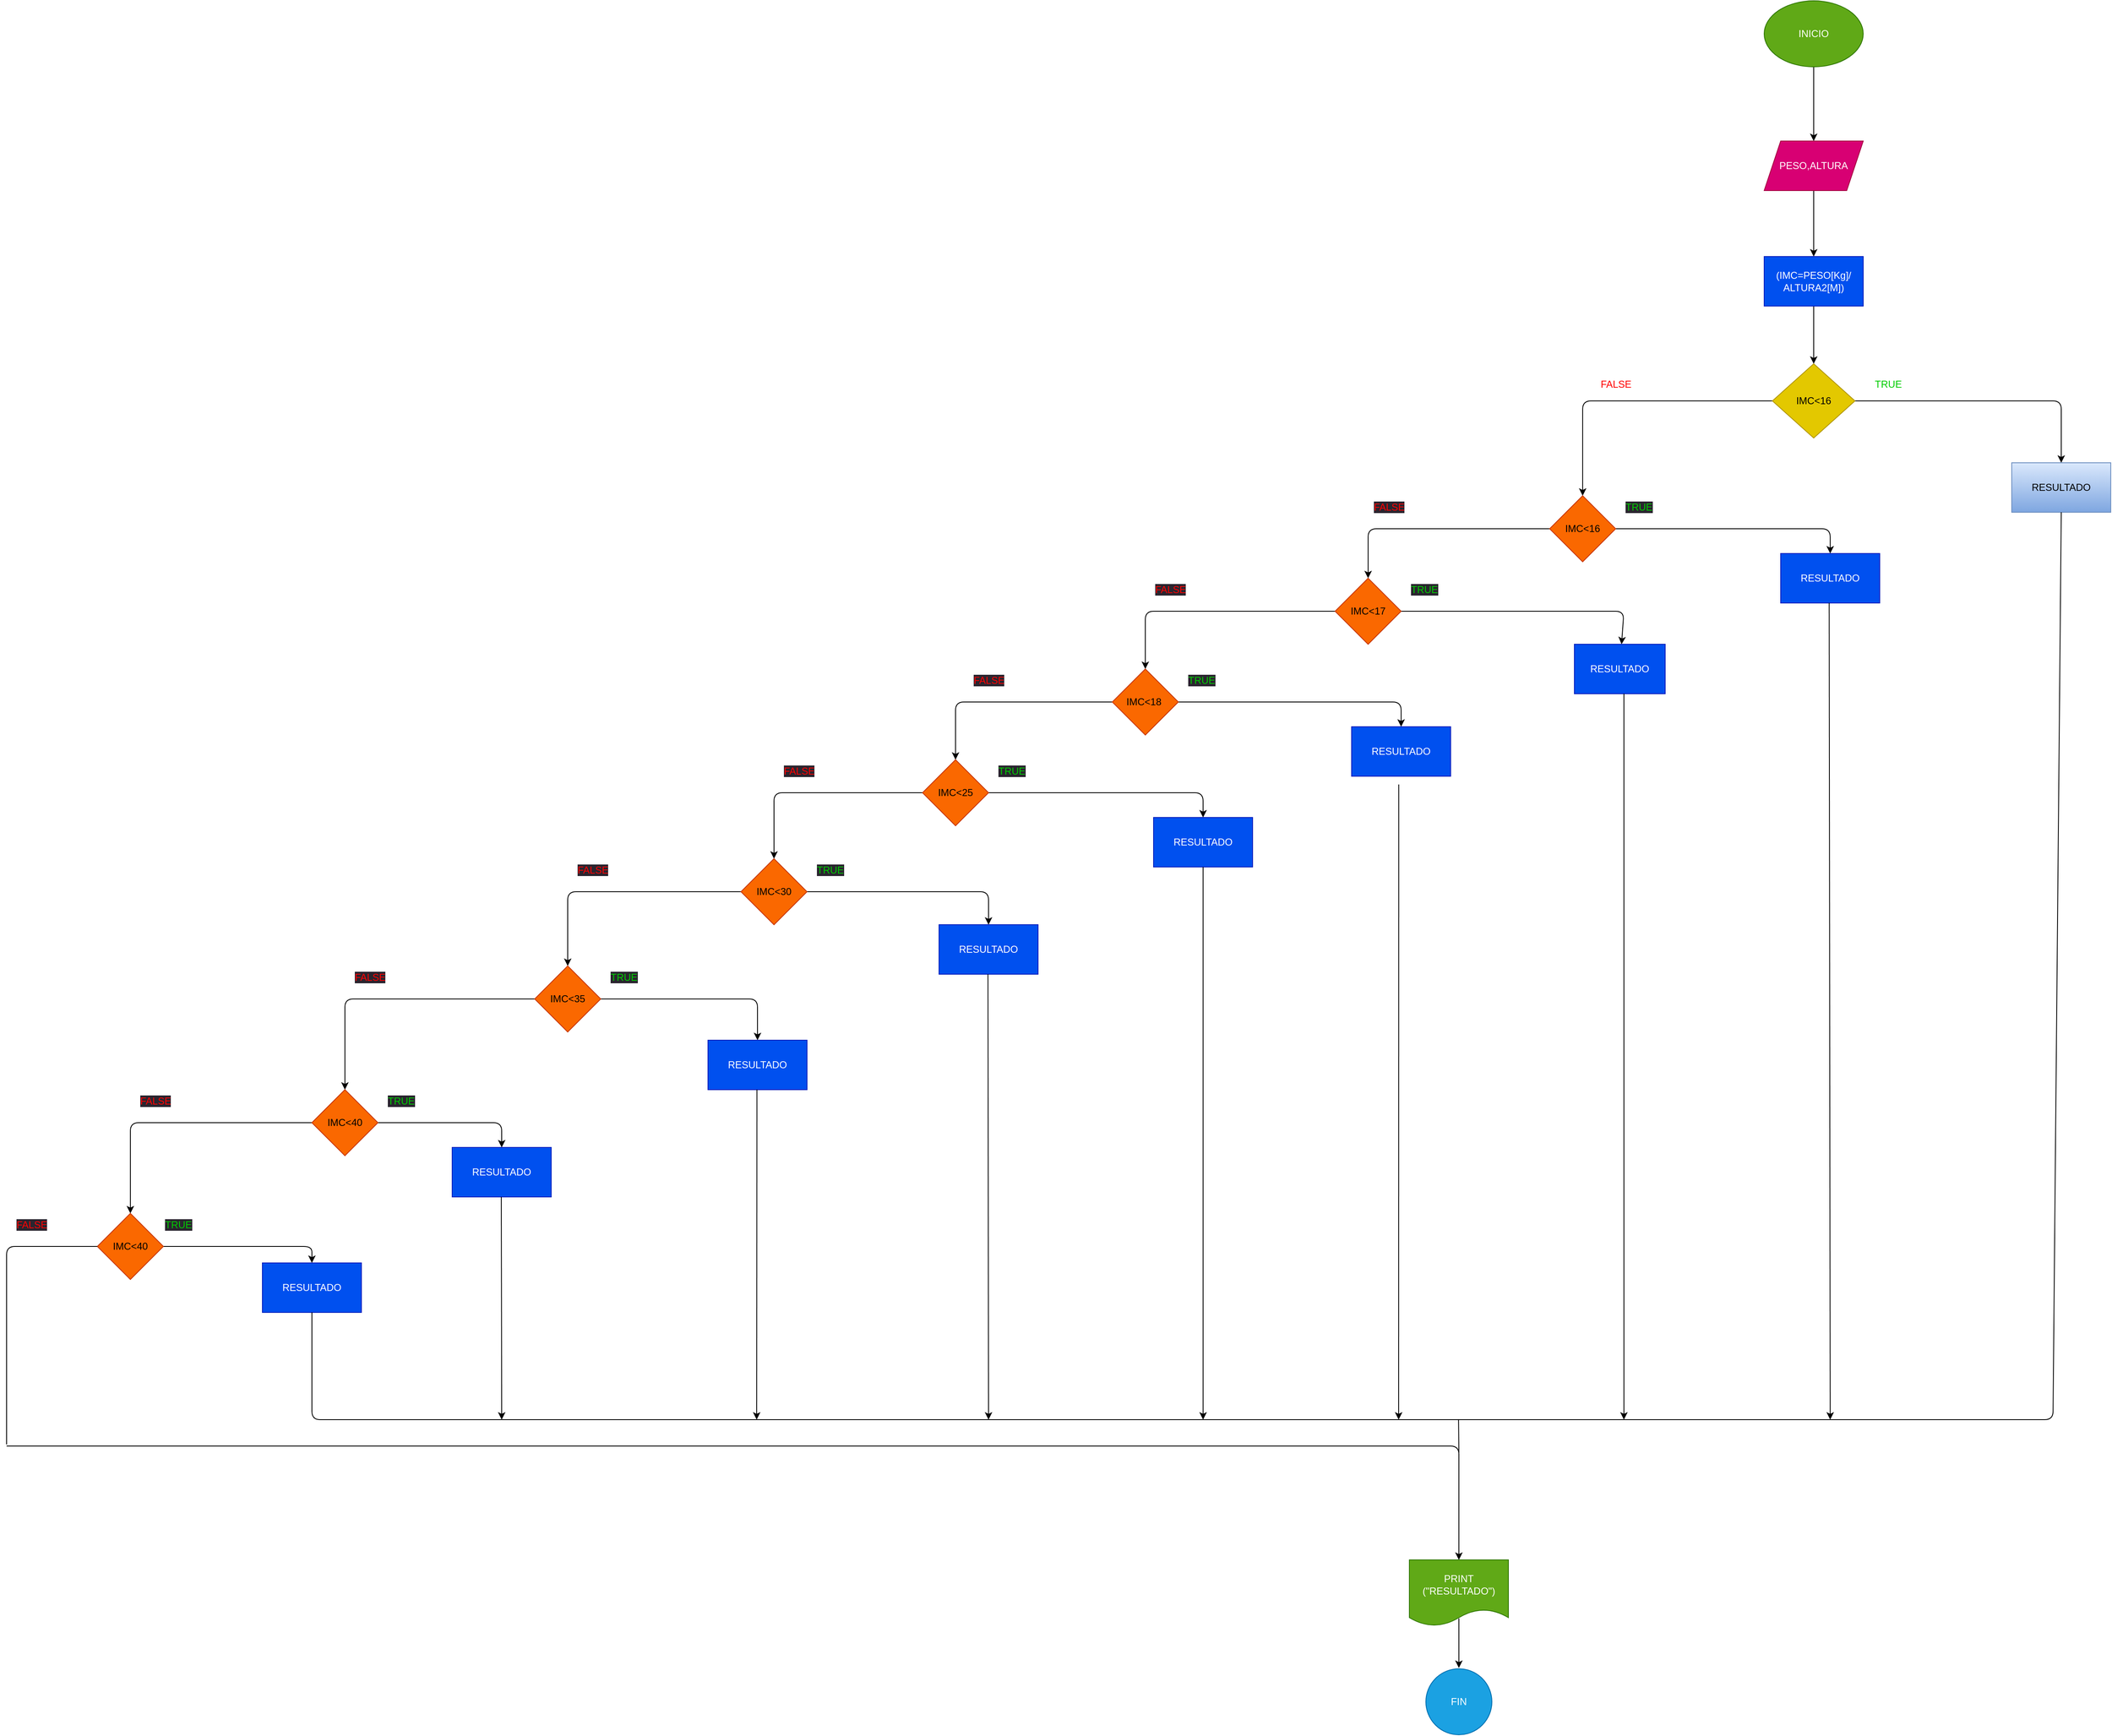<mxfile>
    <diagram id="zq2frxwopGWl3pe0oUoU" name="Page-1">
        <mxGraphModel dx="3080" dy="332" grid="1" gridSize="10" guides="1" tooltips="1" connect="1" arrows="1" fold="1" page="1" pageScale="1" pageWidth="850" pageHeight="1100" math="0" shadow="0">
            <root>
                <mxCell id="0"/>
                <mxCell id="1" parent="0"/>
                <mxCell id="4" value="" style="edgeStyle=none;html=1;" edge="1" parent="1" source="2" target="3">
                    <mxGeometry relative="1" as="geometry"/>
                </mxCell>
                <mxCell id="2" value="&lt;span style=&quot;white-space: pre;&quot;&gt;&#9;&lt;/span&gt;INICIO&amp;nbsp; &amp;nbsp; &amp;nbsp; &amp;nbsp;&amp;nbsp;" style="ellipse;whiteSpace=wrap;html=1;fillColor=#60a917;fontColor=#ffffff;strokeColor=#2D7600;" vertex="1" parent="1">
                    <mxGeometry x="300" y="60" width="120" height="80" as="geometry"/>
                </mxCell>
                <mxCell id="6" value="" style="edgeStyle=none;html=1;" edge="1" parent="1" source="3" target="5">
                    <mxGeometry relative="1" as="geometry"/>
                </mxCell>
                <mxCell id="3" value="PESO,ALTURA" style="shape=parallelogram;perimeter=parallelogramPerimeter;whiteSpace=wrap;html=1;fixedSize=1;fillColor=#d80073;strokeColor=#A50040;fontColor=#ffffff;" vertex="1" parent="1">
                    <mxGeometry x="300" y="230" width="120" height="60" as="geometry"/>
                </mxCell>
                <mxCell id="8" value="" style="edgeStyle=none;html=1;" edge="1" parent="1" source="5" target="7">
                    <mxGeometry relative="1" as="geometry"/>
                </mxCell>
                <mxCell id="5" value="(IMC=PESO[Kg]/&lt;br&gt;ALTURA2[M])" style="whiteSpace=wrap;html=1;fillColor=#0050ef;strokeColor=#001DBC;fontColor=#ffffff;" vertex="1" parent="1">
                    <mxGeometry x="300" y="370" width="120" height="60" as="geometry"/>
                </mxCell>
                <mxCell id="10" value="" style="edgeStyle=none;html=1;" edge="1" parent="1" source="7" target="9">
                    <mxGeometry relative="1" as="geometry">
                        <Array as="points">
                            <mxPoint x="80" y="545"/>
                        </Array>
                    </mxGeometry>
                </mxCell>
                <mxCell id="12" value="" style="edgeStyle=none;html=1;" edge="1" parent="1" source="7" target="11">
                    <mxGeometry relative="1" as="geometry">
                        <Array as="points">
                            <mxPoint x="660" y="545"/>
                        </Array>
                    </mxGeometry>
                </mxCell>
                <mxCell id="7" value="IMC&amp;lt;16" style="rhombus;whiteSpace=wrap;html=1;fillColor=#e3c800;strokeColor=#B09500;fontColor=#000000;" vertex="1" parent="1">
                    <mxGeometry x="310" y="500" width="100" height="90" as="geometry"/>
                </mxCell>
                <mxCell id="14" value="" style="edgeStyle=none;html=1;" edge="1" parent="1" source="9" target="13">
                    <mxGeometry relative="1" as="geometry">
                        <Array as="points">
                            <mxPoint x="-180" y="700"/>
                        </Array>
                    </mxGeometry>
                </mxCell>
                <mxCell id="30" value="" style="edgeStyle=none;html=1;" edge="1" parent="1" source="9" target="29">
                    <mxGeometry relative="1" as="geometry">
                        <Array as="points">
                            <mxPoint x="380" y="700"/>
                        </Array>
                    </mxGeometry>
                </mxCell>
                <mxCell id="9" value="IMC&amp;lt;16" style="rhombus;whiteSpace=wrap;html=1;fillColor=#fa6800;strokeColor=#C73500;fontColor=#000000;" vertex="1" parent="1">
                    <mxGeometry x="40" y="660" width="80" height="80" as="geometry"/>
                </mxCell>
                <mxCell id="11" value="RESULTADO" style="whiteSpace=wrap;html=1;fillColor=#dae8fc;strokeColor=#6c8ebf;gradientColor=#7ea6e0;" vertex="1" parent="1">
                    <mxGeometry x="600" y="620" width="120" height="60" as="geometry"/>
                </mxCell>
                <mxCell id="16" value="" style="edgeStyle=none;html=1;" edge="1" parent="1" source="13" target="15">
                    <mxGeometry relative="1" as="geometry">
                        <Array as="points">
                            <mxPoint x="-450" y="800"/>
                        </Array>
                    </mxGeometry>
                </mxCell>
                <mxCell id="32" value="" style="edgeStyle=none;html=1;" edge="1" parent="1" source="13" target="31">
                    <mxGeometry relative="1" as="geometry">
                        <Array as="points">
                            <mxPoint x="130" y="800"/>
                        </Array>
                    </mxGeometry>
                </mxCell>
                <mxCell id="13" value="IMC&amp;lt;17" style="rhombus;whiteSpace=wrap;html=1;fillColor=#fa6800;strokeColor=#C73500;fontColor=#000000;" vertex="1" parent="1">
                    <mxGeometry x="-220" y="760" width="80" height="80" as="geometry"/>
                </mxCell>
                <mxCell id="18" value="" style="edgeStyle=none;html=1;" edge="1" parent="1" source="15" target="17">
                    <mxGeometry relative="1" as="geometry">
                        <Array as="points">
                            <mxPoint x="-680" y="910"/>
                        </Array>
                    </mxGeometry>
                </mxCell>
                <mxCell id="34" value="" style="edgeStyle=none;html=1;" edge="1" parent="1" source="15" target="33">
                    <mxGeometry relative="1" as="geometry">
                        <Array as="points">
                            <mxPoint x="-140" y="910"/>
                        </Array>
                    </mxGeometry>
                </mxCell>
                <mxCell id="15" value="IMC&amp;lt;18&amp;nbsp;" style="rhombus;whiteSpace=wrap;html=1;fillColor=#fa6800;strokeColor=#C73500;fontColor=#000000;" vertex="1" parent="1">
                    <mxGeometry x="-490" y="870" width="80" height="80" as="geometry"/>
                </mxCell>
                <mxCell id="20" value="" style="edgeStyle=none;html=1;" edge="1" parent="1" source="17" target="19">
                    <mxGeometry relative="1" as="geometry">
                        <Array as="points">
                            <mxPoint x="-900" y="1020"/>
                        </Array>
                    </mxGeometry>
                </mxCell>
                <mxCell id="36" value="" style="edgeStyle=none;html=1;" edge="1" parent="1" source="17" target="35">
                    <mxGeometry relative="1" as="geometry">
                        <Array as="points">
                            <mxPoint x="-380" y="1020"/>
                        </Array>
                    </mxGeometry>
                </mxCell>
                <mxCell id="17" value="IMC&amp;lt;25" style="rhombus;whiteSpace=wrap;html=1;fillColor=#fa6800;strokeColor=#C73500;fontColor=#000000;" vertex="1" parent="1">
                    <mxGeometry x="-720" y="980" width="80" height="80" as="geometry"/>
                </mxCell>
                <mxCell id="22" value="" style="edgeStyle=none;html=1;" edge="1" parent="1" source="19" target="21">
                    <mxGeometry relative="1" as="geometry">
                        <Array as="points">
                            <mxPoint x="-1150" y="1140"/>
                        </Array>
                    </mxGeometry>
                </mxCell>
                <mxCell id="38" value="" style="edgeStyle=none;html=1;" edge="1" parent="1" source="19" target="37">
                    <mxGeometry relative="1" as="geometry">
                        <Array as="points">
                            <mxPoint x="-640" y="1140"/>
                        </Array>
                    </mxGeometry>
                </mxCell>
                <mxCell id="19" value="IMC&amp;lt;30" style="rhombus;whiteSpace=wrap;html=1;fillColor=#fa6800;strokeColor=#C73500;fontColor=#000000;" vertex="1" parent="1">
                    <mxGeometry x="-940" y="1100" width="80" height="80" as="geometry"/>
                </mxCell>
                <mxCell id="25" value="" style="edgeStyle=none;html=1;" edge="1" parent="1" source="21">
                    <mxGeometry relative="1" as="geometry">
                        <mxPoint x="-1420" y="1380" as="targetPoint"/>
                        <Array as="points">
                            <mxPoint x="-1420" y="1270"/>
                        </Array>
                    </mxGeometry>
                </mxCell>
                <mxCell id="42" value="" style="edgeStyle=none;html=1;" edge="1" parent="1" source="21" target="41">
                    <mxGeometry relative="1" as="geometry">
                        <Array as="points">
                            <mxPoint x="-920" y="1270"/>
                        </Array>
                    </mxGeometry>
                </mxCell>
                <mxCell id="21" value="IMC&amp;lt;35" style="rhombus;whiteSpace=wrap;html=1;fillColor=#fa6800;strokeColor=#C73500;fontColor=#000000;" vertex="1" parent="1">
                    <mxGeometry x="-1190" y="1230" width="80" height="80" as="geometry"/>
                </mxCell>
                <mxCell id="28" value="" style="edgeStyle=none;html=1;" edge="1" parent="1" source="26" target="27">
                    <mxGeometry relative="1" as="geometry">
                        <Array as="points">
                            <mxPoint x="-1680" y="1420"/>
                        </Array>
                    </mxGeometry>
                </mxCell>
                <mxCell id="44" value="" style="edgeStyle=none;html=1;" edge="1" parent="1" source="26" target="43">
                    <mxGeometry relative="1" as="geometry">
                        <Array as="points">
                            <mxPoint x="-1230" y="1420"/>
                        </Array>
                    </mxGeometry>
                </mxCell>
                <mxCell id="26" value="IMC&amp;lt;40" style="rhombus;whiteSpace=wrap;html=1;fillColor=#fa6800;fontColor=#000000;strokeColor=#C73500;" vertex="1" parent="1">
                    <mxGeometry x="-1460" y="1380" width="80" height="80" as="geometry"/>
                </mxCell>
                <mxCell id="46" value="" style="edgeStyle=none;html=1;" edge="1" parent="1" source="27" target="45">
                    <mxGeometry relative="1" as="geometry">
                        <Array as="points">
                            <mxPoint x="-1460" y="1570"/>
                        </Array>
                    </mxGeometry>
                </mxCell>
                <mxCell id="27" value="IMC&amp;lt;40" style="rhombus;whiteSpace=wrap;html=1;fillColor=#fa6800;fontColor=#000000;strokeColor=#C73500;" vertex="1" parent="1">
                    <mxGeometry x="-1720" y="1530" width="80" height="80" as="geometry"/>
                </mxCell>
                <mxCell id="29" value="RESULTADO" style="whiteSpace=wrap;html=1;fillColor=#0050ef;strokeColor=#001DBC;fontColor=#ffffff;" vertex="1" parent="1">
                    <mxGeometry x="320" y="730" width="120" height="60" as="geometry"/>
                </mxCell>
                <mxCell id="31" value="RESULTADO" style="whiteSpace=wrap;html=1;fillColor=#0050ef;strokeColor=#001DBC;fontColor=#ffffff;" vertex="1" parent="1">
                    <mxGeometry x="70" y="840" width="110" height="60" as="geometry"/>
                </mxCell>
                <mxCell id="33" value="RESULTADO" style="whiteSpace=wrap;html=1;fillColor=#0050ef;strokeColor=#001DBC;fontColor=#ffffff;" vertex="1" parent="1">
                    <mxGeometry x="-200" y="940" width="120" height="60" as="geometry"/>
                </mxCell>
                <mxCell id="35" value="RESULTADO" style="whiteSpace=wrap;html=1;fillColor=#0050ef;strokeColor=#001DBC;fontColor=#ffffff;" vertex="1" parent="1">
                    <mxGeometry x="-440" y="1050" width="120" height="60" as="geometry"/>
                </mxCell>
                <mxCell id="37" value="RESULTADO" style="whiteSpace=wrap;html=1;fillColor=#0050ef;strokeColor=#001DBC;fontColor=#ffffff;" vertex="1" parent="1">
                    <mxGeometry x="-700" y="1180" width="120" height="60" as="geometry"/>
                </mxCell>
                <mxCell id="41" value="RESULTADO" style="whiteSpace=wrap;html=1;fillColor=#0050ef;strokeColor=#001DBC;fontColor=#ffffff;" vertex="1" parent="1">
                    <mxGeometry x="-980" y="1320" width="120" height="60" as="geometry"/>
                </mxCell>
                <mxCell id="43" value="RESULTADO" style="whiteSpace=wrap;html=1;fillColor=#0050ef;strokeColor=#001DBC;fontColor=#ffffff;" vertex="1" parent="1">
                    <mxGeometry x="-1290" y="1450" width="120" height="60" as="geometry"/>
                </mxCell>
                <mxCell id="45" value="RESULTADO" style="whiteSpace=wrap;html=1;fillColor=#0050ef;strokeColor=#001DBC;fontColor=#ffffff;" vertex="1" parent="1">
                    <mxGeometry x="-1520" y="1590" width="120" height="60" as="geometry"/>
                </mxCell>
                <mxCell id="47" value="" style="endArrow=none;html=1;" edge="1" parent="1">
                    <mxGeometry width="50" height="50" relative="1" as="geometry">
                        <mxPoint x="-1830" y="1810" as="sourcePoint"/>
                        <mxPoint x="-1720" y="1570" as="targetPoint"/>
                        <Array as="points">
                            <mxPoint x="-1830" y="1570"/>
                        </Array>
                    </mxGeometry>
                </mxCell>
                <mxCell id="48" value="" style="endArrow=classic;html=1;entryX=0.5;entryY=0;entryDx=0;entryDy=0;" edge="1" parent="1" target="49">
                    <mxGeometry width="50" height="50" relative="1" as="geometry">
                        <mxPoint x="-1830" y="1812" as="sourcePoint"/>
                        <mxPoint x="-80" y="1952" as="targetPoint"/>
                        <Array as="points">
                            <mxPoint x="-70" y="1812"/>
                        </Array>
                    </mxGeometry>
                </mxCell>
                <mxCell id="52" value="" style="edgeStyle=none;html=1;" edge="1" parent="1">
                    <mxGeometry relative="1" as="geometry">
                        <mxPoint x="-70" y="2021" as="sourcePoint"/>
                        <mxPoint x="-70" y="2081" as="targetPoint"/>
                    </mxGeometry>
                </mxCell>
                <mxCell id="49" value="PRINT&lt;br&gt;(&quot;RESULTADO&quot;)" style="shape=document;whiteSpace=wrap;html=1;boundedLbl=1;fillColor=#60a917;fontColor=#ffffff;strokeColor=#2D7600;size=0.25;" vertex="1" parent="1">
                    <mxGeometry x="-130" y="1950" width="120" height="80" as="geometry"/>
                </mxCell>
                <mxCell id="51" value="FIN" style="ellipse;whiteSpace=wrap;html=1;fillColor=#1ba1e2;strokeColor=#006EAF;fontColor=#ffffff;" vertex="1" parent="1">
                    <mxGeometry x="-110" y="2082" width="80" height="80" as="geometry"/>
                </mxCell>
                <mxCell id="53" value="" style="endArrow=none;html=1;" edge="1" parent="1">
                    <mxGeometry width="50" height="50" relative="1" as="geometry">
                        <mxPoint x="-70" y="1780" as="sourcePoint"/>
                        <mxPoint x="-1460" y="1650" as="targetPoint"/>
                        <Array as="points">
                            <mxPoint x="-1460" y="1780"/>
                        </Array>
                    </mxGeometry>
                </mxCell>
                <mxCell id="54" value="" style="endArrow=none;html=1;" edge="1" parent="1">
                    <mxGeometry width="50" height="50" relative="1" as="geometry">
                        <mxPoint x="-70.42" y="1780" as="sourcePoint"/>
                        <mxPoint x="-70" y="1820" as="targetPoint"/>
                    </mxGeometry>
                </mxCell>
                <mxCell id="55" value="" style="endArrow=none;html=1;" edge="1" parent="1">
                    <mxGeometry width="50" height="50" relative="1" as="geometry">
                        <mxPoint x="-130" y="1780" as="sourcePoint"/>
                        <mxPoint x="660" y="680" as="targetPoint"/>
                        <Array as="points">
                            <mxPoint x="650" y="1780"/>
                        </Array>
                    </mxGeometry>
                </mxCell>
                <mxCell id="57" value="" style="endArrow=classic;html=1;" edge="1" parent="1">
                    <mxGeometry width="50" height="50" relative="1" as="geometry">
                        <mxPoint x="-1230.48" y="1510" as="sourcePoint"/>
                        <mxPoint x="-1230" y="1780" as="targetPoint"/>
                    </mxGeometry>
                </mxCell>
                <mxCell id="58" value="" style="endArrow=classic;html=1;" edge="1" parent="1">
                    <mxGeometry width="50" height="50" relative="1" as="geometry">
                        <mxPoint x="-920.67" y="1380" as="sourcePoint"/>
                        <mxPoint x="-921" y="1780" as="targetPoint"/>
                    </mxGeometry>
                </mxCell>
                <mxCell id="59" value="" style="endArrow=classic;html=1;" edge="1" parent="1">
                    <mxGeometry width="50" height="50" relative="1" as="geometry">
                        <mxPoint x="-640.71" y="1240" as="sourcePoint"/>
                        <mxPoint x="-640" y="1780" as="targetPoint"/>
                    </mxGeometry>
                </mxCell>
                <mxCell id="60" value="" style="endArrow=classic;html=1;" edge="1" parent="1">
                    <mxGeometry width="50" height="50" relative="1" as="geometry">
                        <mxPoint x="-380" y="1110" as="sourcePoint"/>
                        <mxPoint x="-380" y="1780" as="targetPoint"/>
                    </mxGeometry>
                </mxCell>
                <mxCell id="61" value="" style="endArrow=classic;html=1;" edge="1" parent="1">
                    <mxGeometry width="50" height="50" relative="1" as="geometry">
                        <mxPoint x="-142.86" y="1010" as="sourcePoint"/>
                        <mxPoint x="-143" y="1780" as="targetPoint"/>
                    </mxGeometry>
                </mxCell>
                <mxCell id="62" value="" style="endArrow=classic;html=1;" edge="1" parent="1">
                    <mxGeometry width="50" height="50" relative="1" as="geometry">
                        <mxPoint x="130" y="900" as="sourcePoint"/>
                        <mxPoint x="130" y="1780" as="targetPoint"/>
                    </mxGeometry>
                </mxCell>
                <mxCell id="63" value="" style="endArrow=classic;html=1;" edge="1" parent="1">
                    <mxGeometry width="50" height="50" relative="1" as="geometry">
                        <mxPoint x="378.75" y="790" as="sourcePoint"/>
                        <mxPoint x="380" y="1780" as="targetPoint"/>
                    </mxGeometry>
                </mxCell>
                <mxCell id="64" value="&lt;font color=&quot;#ff0000&quot;&gt;FALSE&lt;/font&gt;" style="text;html=1;align=center;verticalAlign=middle;resizable=0;points=[];autosize=1;strokeColor=none;fillColor=none;" vertex="1" parent="1">
                    <mxGeometry x="90" y="510" width="60" height="30" as="geometry"/>
                </mxCell>
                <mxCell id="67" value="&lt;span style=&quot;color: rgb(255, 0, 0); font-family: Helvetica; font-size: 12px; font-style: normal; font-variant-ligatures: normal; font-variant-caps: normal; font-weight: 400; letter-spacing: normal; orphans: 2; text-align: center; text-indent: 0px; text-transform: none; widows: 2; word-spacing: 0px; -webkit-text-stroke-width: 0px; background-color: rgb(42, 37, 47); text-decoration-thickness: initial; text-decoration-style: initial; text-decoration-color: initial; float: none; display: inline !important;&quot;&gt;FALSE&lt;/span&gt;" style="text;whiteSpace=wrap;html=1;fontColor=#FF0000;" vertex="1" parent="1">
                    <mxGeometry x="-175" y="660" width="70" height="40" as="geometry"/>
                </mxCell>
                <mxCell id="68" value="&lt;span style=&quot;color: rgb(255, 0, 0); font-family: Helvetica; font-size: 12px; font-style: normal; font-variant-ligatures: normal; font-variant-caps: normal; font-weight: 400; letter-spacing: normal; orphans: 2; text-align: center; text-indent: 0px; text-transform: none; widows: 2; word-spacing: 0px; -webkit-text-stroke-width: 0px; background-color: rgb(42, 37, 47); text-decoration-thickness: initial; text-decoration-style: initial; text-decoration-color: initial; float: none; display: inline !important;&quot;&gt;FALSE&lt;/span&gt;" style="text;whiteSpace=wrap;html=1;fontColor=#FF0000;" vertex="1" parent="1">
                    <mxGeometry x="-440" y="760" width="70" height="40" as="geometry"/>
                </mxCell>
                <mxCell id="69" value="&lt;span style=&quot;color: rgb(255, 0, 0); font-family: Helvetica; font-size: 12px; font-style: normal; font-variant-ligatures: normal; font-variant-caps: normal; font-weight: 400; letter-spacing: normal; orphans: 2; text-align: center; text-indent: 0px; text-transform: none; widows: 2; word-spacing: 0px; -webkit-text-stroke-width: 0px; background-color: rgb(42, 37, 47); text-decoration-thickness: initial; text-decoration-style: initial; text-decoration-color: initial; float: none; display: inline !important;&quot;&gt;FALSE&lt;/span&gt;" style="text;whiteSpace=wrap;html=1;fontColor=#FF0000;" vertex="1" parent="1">
                    <mxGeometry x="-660" y="870" width="70" height="40" as="geometry"/>
                </mxCell>
                <mxCell id="70" value="&lt;span style=&quot;color: rgb(255, 0, 0); font-family: Helvetica; font-size: 12px; font-style: normal; font-variant-ligatures: normal; font-variant-caps: normal; font-weight: 400; letter-spacing: normal; orphans: 2; text-align: center; text-indent: 0px; text-transform: none; widows: 2; word-spacing: 0px; -webkit-text-stroke-width: 0px; background-color: rgb(42, 37, 47); text-decoration-thickness: initial; text-decoration-style: initial; text-decoration-color: initial; float: none; display: inline !important;&quot;&gt;FALSE&lt;/span&gt;" style="text;whiteSpace=wrap;html=1;fontColor=#FF0000;" vertex="1" parent="1">
                    <mxGeometry x="-890" y="980" width="70" height="40" as="geometry"/>
                </mxCell>
                <mxCell id="71" value="&lt;span style=&quot;color: rgb(255, 0, 0); font-family: Helvetica; font-size: 12px; font-style: normal; font-variant-ligatures: normal; font-variant-caps: normal; font-weight: 400; letter-spacing: normal; orphans: 2; text-align: center; text-indent: 0px; text-transform: none; widows: 2; word-spacing: 0px; -webkit-text-stroke-width: 0px; background-color: rgb(42, 37, 47); text-decoration-thickness: initial; text-decoration-style: initial; text-decoration-color: initial; float: none; display: inline !important;&quot;&gt;FALSE&lt;/span&gt;" style="text;whiteSpace=wrap;html=1;fontColor=#FF0000;" vertex="1" parent="1">
                    <mxGeometry x="-1140" y="1100" width="70" height="40" as="geometry"/>
                </mxCell>
                <mxCell id="72" value="&lt;span style=&quot;color: rgb(255, 0, 0); font-family: Helvetica; font-size: 12px; font-style: normal; font-variant-ligatures: normal; font-variant-caps: normal; font-weight: 400; letter-spacing: normal; orphans: 2; text-align: center; text-indent: 0px; text-transform: none; widows: 2; word-spacing: 0px; -webkit-text-stroke-width: 0px; background-color: rgb(42, 37, 47); text-decoration-thickness: initial; text-decoration-style: initial; text-decoration-color: initial; float: none; display: inline !important;&quot;&gt;FALSE&lt;/span&gt;" style="text;whiteSpace=wrap;html=1;fontColor=#FF0000;" vertex="1" parent="1">
                    <mxGeometry x="-1410" y="1230" width="70" height="40" as="geometry"/>
                </mxCell>
                <mxCell id="73" value="&lt;span style=&quot;color: rgb(255, 0, 0); font-family: Helvetica; font-size: 12px; font-style: normal; font-variant-ligatures: normal; font-variant-caps: normal; font-weight: 400; letter-spacing: normal; orphans: 2; text-align: center; text-indent: 0px; text-transform: none; widows: 2; word-spacing: 0px; -webkit-text-stroke-width: 0px; background-color: rgb(42, 37, 47); text-decoration-thickness: initial; text-decoration-style: initial; text-decoration-color: initial; float: none; display: inline !important;&quot;&gt;FALSE&lt;/span&gt;" style="text;whiteSpace=wrap;html=1;fontColor=#FF0000;" vertex="1" parent="1">
                    <mxGeometry x="-1670" y="1380" width="70" height="40" as="geometry"/>
                </mxCell>
                <mxCell id="74" value="&lt;span style=&quot;color: rgb(255, 0, 0); font-family: Helvetica; font-size: 12px; font-style: normal; font-variant-ligatures: normal; font-variant-caps: normal; font-weight: 400; letter-spacing: normal; orphans: 2; text-align: center; text-indent: 0px; text-transform: none; widows: 2; word-spacing: 0px; -webkit-text-stroke-width: 0px; background-color: rgb(42, 37, 47); text-decoration-thickness: initial; text-decoration-style: initial; text-decoration-color: initial; float: none; display: inline !important;&quot;&gt;FALSE&lt;/span&gt;" style="text;whiteSpace=wrap;html=1;fontColor=#FF0000;" vertex="1" parent="1">
                    <mxGeometry x="-1820" y="1530" width="70" height="40" as="geometry"/>
                </mxCell>
                <mxCell id="75" value="&lt;font color=&quot;#00cc00&quot;&gt;TRUE&lt;/font&gt;" style="text;html=1;align=center;verticalAlign=middle;resizable=0;points=[];autosize=1;" vertex="1" parent="1">
                    <mxGeometry x="420" y="510" width="60" height="30" as="geometry"/>
                </mxCell>
                <mxCell id="76" value="&lt;span style=&quot;color: rgb(0, 204, 0); font-family: Helvetica; font-size: 12px; font-style: normal; font-variant-ligatures: normal; font-variant-caps: normal; font-weight: 400; letter-spacing: normal; orphans: 2; text-align: center; text-indent: 0px; text-transform: none; widows: 2; word-spacing: 0px; -webkit-text-stroke-width: 0px; background-color: rgb(42, 37, 47); text-decoration-thickness: initial; text-decoration-style: initial; text-decoration-color: initial; float: none; display: inline !important;&quot;&gt;TRUE&lt;/span&gt;" style="text;whiteSpace=wrap;html=1;fontColor=#00CC00;" vertex="1" parent="1">
                    <mxGeometry x="130" y="660" width="70" height="40" as="geometry"/>
                </mxCell>
                <mxCell id="77" value="&lt;span style=&quot;color: rgb(0, 204, 0); font-family: Helvetica; font-size: 12px; font-style: normal; font-variant-ligatures: normal; font-variant-caps: normal; font-weight: 400; letter-spacing: normal; orphans: 2; text-align: center; text-indent: 0px; text-transform: none; widows: 2; word-spacing: 0px; -webkit-text-stroke-width: 0px; background-color: rgb(42, 37, 47); text-decoration-thickness: initial; text-decoration-style: initial; text-decoration-color: initial; float: none; display: inline !important;&quot;&gt;TRUE&lt;/span&gt;" style="text;whiteSpace=wrap;html=1;fontColor=#00CC00;" vertex="1" parent="1">
                    <mxGeometry x="-130" y="760" width="70" height="40" as="geometry"/>
                </mxCell>
                <mxCell id="78" value="&lt;span style=&quot;color: rgb(0, 204, 0); font-family: Helvetica; font-size: 12px; font-style: normal; font-variant-ligatures: normal; font-variant-caps: normal; font-weight: 400; letter-spacing: normal; orphans: 2; text-align: center; text-indent: 0px; text-transform: none; widows: 2; word-spacing: 0px; -webkit-text-stroke-width: 0px; background-color: rgb(42, 37, 47); text-decoration-thickness: initial; text-decoration-style: initial; text-decoration-color: initial; float: none; display: inline !important;&quot;&gt;TRUE&lt;/span&gt;" style="text;whiteSpace=wrap;html=1;fontColor=#00CC00;" vertex="1" parent="1">
                    <mxGeometry x="-400" y="870" width="70" height="40" as="geometry"/>
                </mxCell>
                <mxCell id="79" value="&lt;span style=&quot;color: rgb(0, 204, 0); font-family: Helvetica; font-size: 12px; font-style: normal; font-variant-ligatures: normal; font-variant-caps: normal; font-weight: 400; letter-spacing: normal; orphans: 2; text-align: center; text-indent: 0px; text-transform: none; widows: 2; word-spacing: 0px; -webkit-text-stroke-width: 0px; background-color: rgb(42, 37, 47); text-decoration-thickness: initial; text-decoration-style: initial; text-decoration-color: initial; float: none; display: inline !important;&quot;&gt;TRUE&lt;/span&gt;" style="text;whiteSpace=wrap;html=1;fontColor=#00CC00;" vertex="1" parent="1">
                    <mxGeometry x="-630" y="980" width="70" height="40" as="geometry"/>
                </mxCell>
                <mxCell id="80" value="&lt;span style=&quot;color: rgb(0, 204, 0); font-family: Helvetica; font-size: 12px; font-style: normal; font-variant-ligatures: normal; font-variant-caps: normal; font-weight: 400; letter-spacing: normal; orphans: 2; text-align: center; text-indent: 0px; text-transform: none; widows: 2; word-spacing: 0px; -webkit-text-stroke-width: 0px; background-color: rgb(42, 37, 47); text-decoration-thickness: initial; text-decoration-style: initial; text-decoration-color: initial; float: none; display: inline !important;&quot;&gt;TRUE&lt;/span&gt;" style="text;whiteSpace=wrap;html=1;fontColor=#00CC00;" vertex="1" parent="1">
                    <mxGeometry x="-850" y="1100" width="70" height="40" as="geometry"/>
                </mxCell>
                <mxCell id="81" value="&lt;span style=&quot;color: rgb(0, 204, 0); font-family: Helvetica; font-size: 12px; font-style: normal; font-variant-ligatures: normal; font-variant-caps: normal; font-weight: 400; letter-spacing: normal; orphans: 2; text-align: center; text-indent: 0px; text-transform: none; widows: 2; word-spacing: 0px; -webkit-text-stroke-width: 0px; background-color: rgb(42, 37, 47); text-decoration-thickness: initial; text-decoration-style: initial; text-decoration-color: initial; float: none; display: inline !important;&quot;&gt;TRUE&lt;/span&gt;" style="text;whiteSpace=wrap;html=1;fontColor=#00CC00;" vertex="1" parent="1">
                    <mxGeometry x="-1100" y="1230" width="70" height="40" as="geometry"/>
                </mxCell>
                <mxCell id="82" value="&lt;span style=&quot;color: rgb(0, 204, 0); font-family: Helvetica; font-size: 12px; font-style: normal; font-variant-ligatures: normal; font-variant-caps: normal; font-weight: 400; letter-spacing: normal; orphans: 2; text-align: center; text-indent: 0px; text-transform: none; widows: 2; word-spacing: 0px; -webkit-text-stroke-width: 0px; background-color: rgb(42, 37, 47); text-decoration-thickness: initial; text-decoration-style: initial; text-decoration-color: initial; float: none; display: inline !important;&quot;&gt;TRUE&lt;/span&gt;" style="text;whiteSpace=wrap;html=1;fontColor=#00CC00;" vertex="1" parent="1">
                    <mxGeometry x="-1370" y="1380" width="70" height="40" as="geometry"/>
                </mxCell>
                <mxCell id="83" value="&lt;span style=&quot;color: rgb(0, 204, 0); font-family: Helvetica; font-size: 12px; font-style: normal; font-variant-ligatures: normal; font-variant-caps: normal; font-weight: 400; letter-spacing: normal; orphans: 2; text-align: center; text-indent: 0px; text-transform: none; widows: 2; word-spacing: 0px; -webkit-text-stroke-width: 0px; background-color: rgb(42, 37, 47); text-decoration-thickness: initial; text-decoration-style: initial; text-decoration-color: initial; float: none; display: inline !important;&quot;&gt;TRUE&lt;/span&gt;" style="text;whiteSpace=wrap;html=1;fontColor=#00CC00;" vertex="1" parent="1">
                    <mxGeometry x="-1640" y="1530" width="70" height="40" as="geometry"/>
                </mxCell>
            </root>
        </mxGraphModel>
    </diagram>
</mxfile>